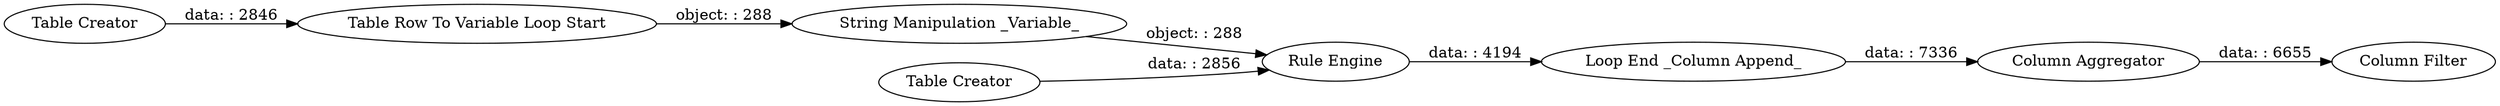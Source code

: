 digraph {
	"3167165102077184810_8" [label="Column Filter"]
	"3167165102077184810_6" [label="Table Creator"]
	"3167165102077184810_7" [label="Column Aggregator"]
	"3167165102077184810_4" [label="String Manipulation _Variable_"]
	"3167165102077184810_2" [label="Table Row To Variable Loop Start"]
	"3167165102077184810_1" [label="Table Creator"]
	"3167165102077184810_3" [label="Rule Engine"]
	"3167165102077184810_5" [label="Loop End _Column Append_"]
	"3167165102077184810_2" -> "3167165102077184810_4" [label="object: : 288"]
	"3167165102077184810_5" -> "3167165102077184810_7" [label="data: : 7336"]
	"3167165102077184810_6" -> "3167165102077184810_2" [label="data: : 2846"]
	"3167165102077184810_4" -> "3167165102077184810_3" [label="object: : 288"]
	"3167165102077184810_3" -> "3167165102077184810_5" [label="data: : 4194"]
	"3167165102077184810_7" -> "3167165102077184810_8" [label="data: : 6655"]
	"3167165102077184810_1" -> "3167165102077184810_3" [label="data: : 2856"]
	rankdir=LR
}
